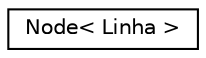 digraph "Graphical Class Hierarchy"
{
  edge [fontname="Helvetica",fontsize="10",labelfontname="Helvetica",labelfontsize="10"];
  node [fontname="Helvetica",fontsize="10",shape=record];
  rankdir="LR";
  Node1 [label="Node\< Linha \>",height=0.2,width=0.4,color="black", fillcolor="white", style="filled",URL="$class_node.html"];
}
